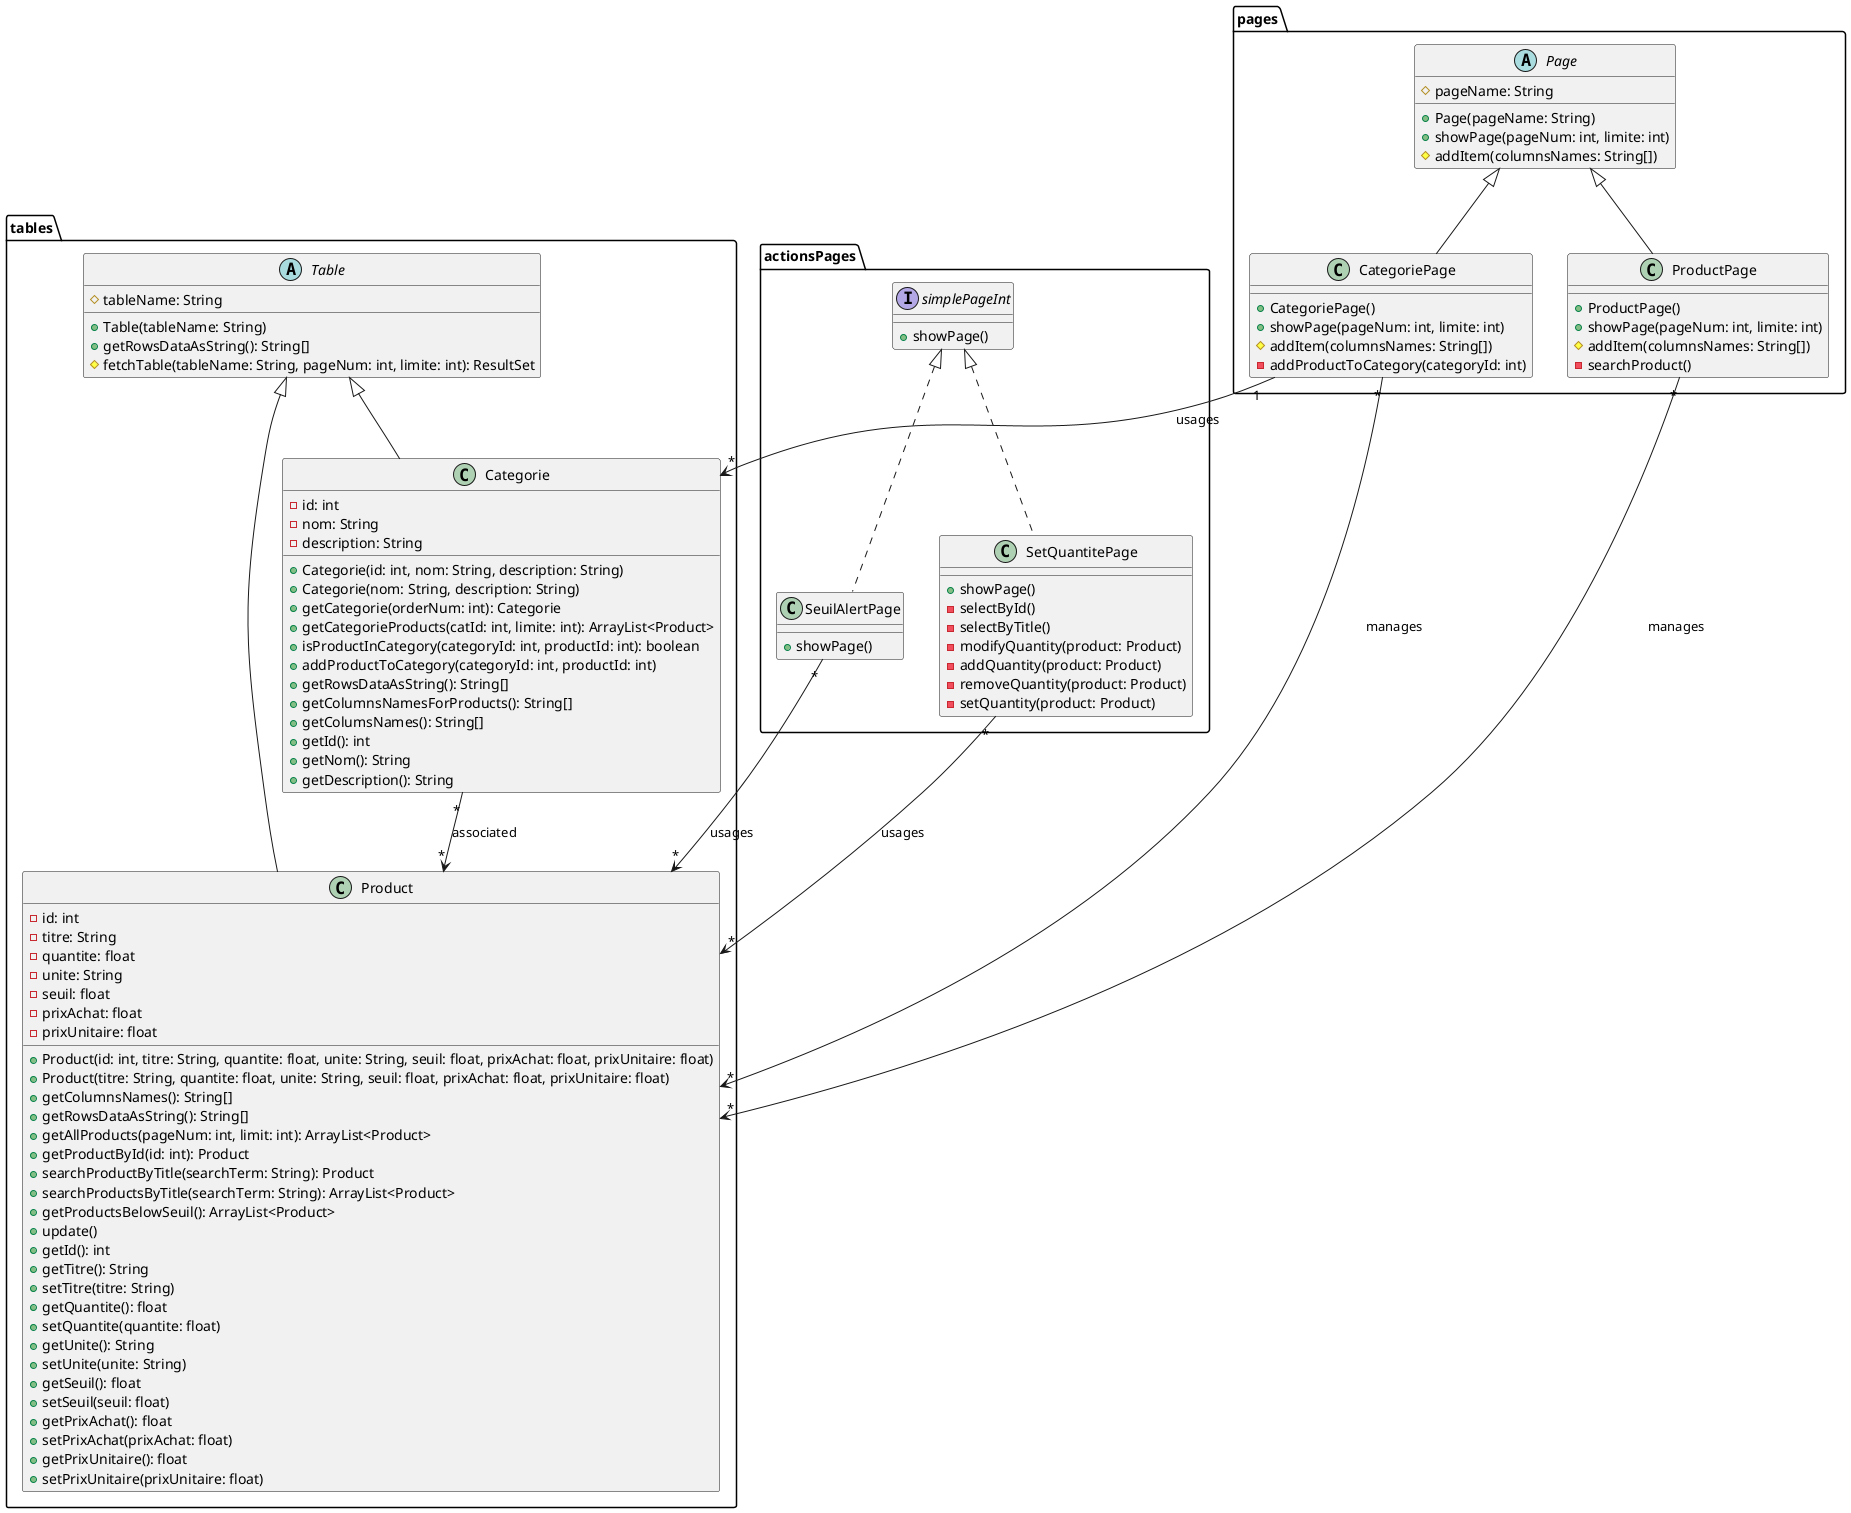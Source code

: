 @startuml ActionsPages, Pages, and Tables Class Diagram

package "tables" {
  abstract class Table {
    #tableName: String
    +Table(tableName: String)
    +getRowsDataAsString(): String[]
    #fetchTable(tableName: String, pageNum: int, limite: int): ResultSet
  }

  class Categorie {
    -id: int
    -nom: String
    -description: String
    +Categorie(id: int, nom: String, description: String)
    +Categorie(nom: String, description: String)
    +getCategorie(orderNum: int): Categorie
    +getCategorieProducts(catId: int, limite: int): ArrayList<Product>
    +isProductInCategory(categoryId: int, productId: int): boolean
    +addProductToCategory(categoryId: int, productId: int)
    +getRowsDataAsString(): String[]
    +getColumnsNamesForProducts(): String[]
    +getColumsNames(): String[]
    +getId(): int
    +getNom(): String
    +getDescription(): String
  }

  class Product {
    -id: int
    -titre: String
    -quantite: float
    -unite: String
    -seuil: float
    -prixAchat: float
    -prixUnitaire: float
    +Product(id: int, titre: String, quantite: float, unite: String, seuil: float, prixAchat: float, prixUnitaire: float)
    +Product(titre: String, quantite: float, unite: String, seuil: float, prixAchat: float, prixUnitaire: float)
    +getColumnsNames(): String[]
    +getRowsDataAsString(): String[]
    +getAllProducts(pageNum: int, limit: int): ArrayList<Product>
    +getProductById(id: int): Product
    +searchProductByTitle(searchTerm: String): Product
    +searchProductsByTitle(searchTerm: String): ArrayList<Product>
    +getProductsBelowSeuil(): ArrayList<Product>
    +update()
    +getId(): int
    +getTitre(): String
    +setTitre(titre: String)
    +getQuantite(): float
    +setQuantite(quantite: float)
    +getUnite(): String
    +setUnite(unite: String)
    +getSeuil(): float
    +setSeuil(seuil: float)
    +getPrixAchat(): float
    +setPrixAchat(prixAchat: float)
    +getPrixUnitaire(): float
    +setPrixUnitaire(prixUnitaire: float)
  }
}

package "actionsPages" {
  interface simplePageInt {
    +showPage()
  }

  class SetQuantitePage {
    +showPage()
    -selectById()
    -selectByTitle()
    -modifyQuantity(product: Product)
    -addQuantity(product: Product)
    -removeQuantity(product: Product)
    -setQuantity(product: Product)
  }

  class SeuilAlertPage {
    +showPage()
  }
}

package "pages" {
  abstract class Page {
    #pageName: String
    +Page(pageName: String)
    +showPage(pageNum: int, limite: int)
    #addItem(columnsNames: String[])
  }

  class CategoriePage {
    +CategoriePage()
    +showPage(pageNum: int, limite: int)
    #addItem(columnsNames: String[])
    -addProductToCategory(categoryId: int)
  }

  class ProductPage {
    +ProductPage()
    +showPage(pageNum: int, limite: int)
    #addItem(columnsNames: String[])
    -searchProduct()
  }
}

' Relationships
simplePageInt <|.. SetQuantitePage
simplePageInt <|.. SeuilAlertPage
Page <|-- CategoriePage
Page <|-- ProductPage
Table <|-- Categorie
Table <|-- Product

SetQuantitePage "*"-->"*" Product : usages
CategoriePage "1"-->"*" Categorie : usages
CategoriePage "*"-->"*" Product : manages
SeuilAlertPage "*"-->"*" Product : usages
ProductPage "*"-->"*" Product : manages
Categorie "*"-->"*" Product : associated

@enduml